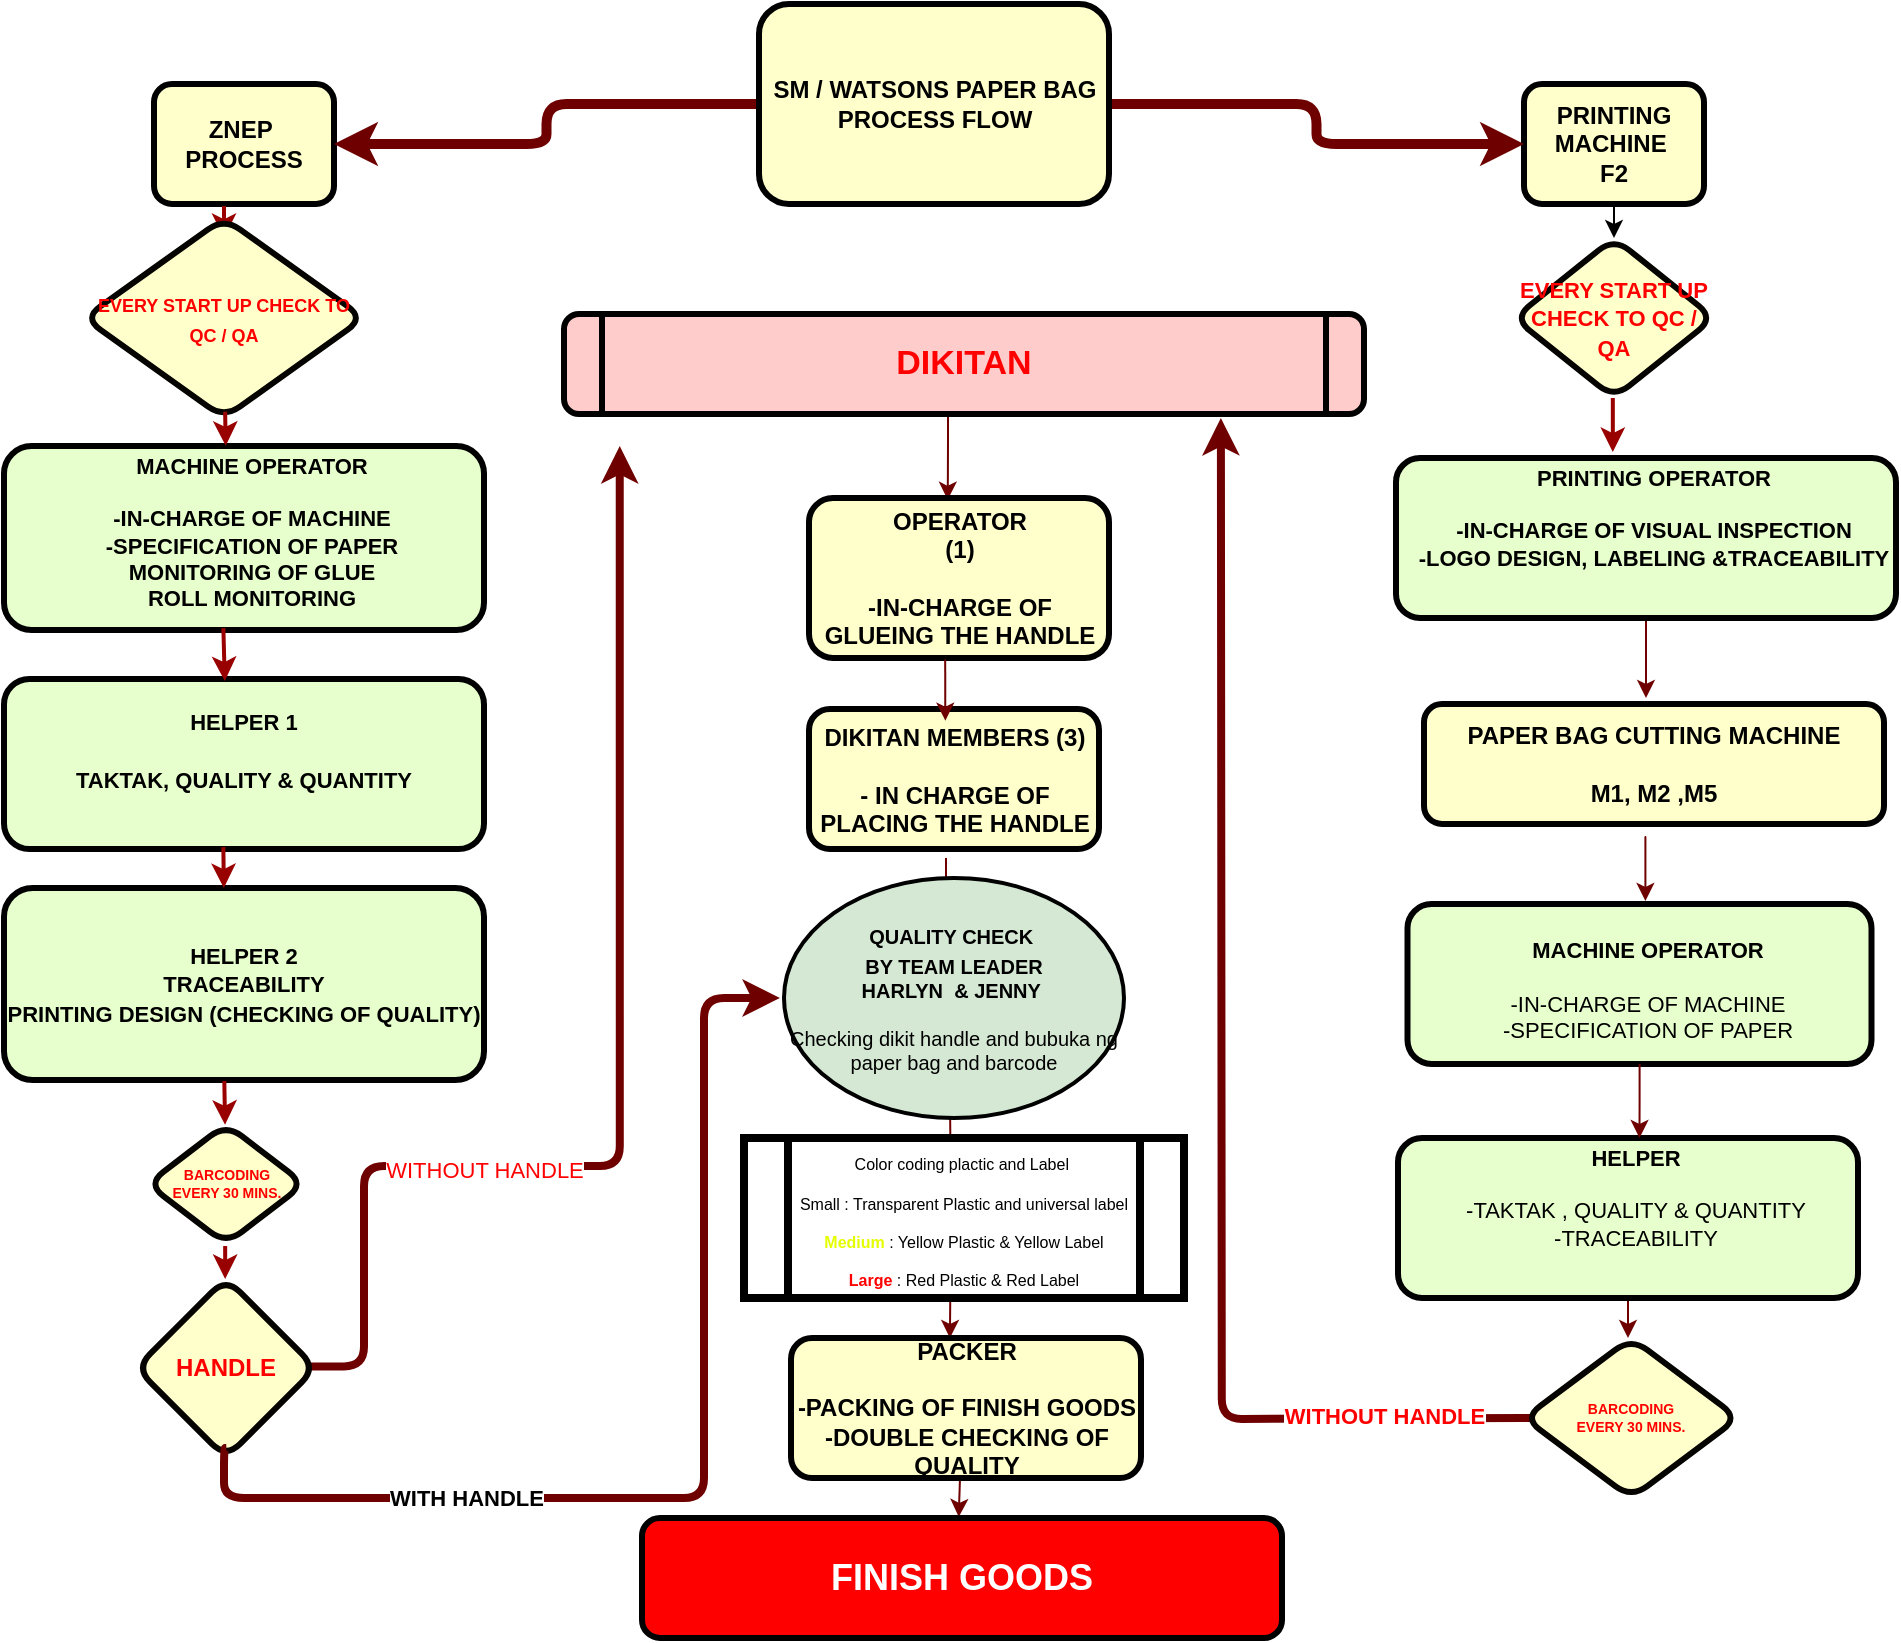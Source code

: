 <mxfile version="24.4.14" type="github" pages="2">
  <diagram name="Page-1" id="c7558073-3199-34d8-9f00-42111426c3f3">
    <mxGraphModel dx="765" dy="377" grid="1" gridSize="10" guides="1" tooltips="1" connect="1" arrows="1" fold="1" page="1" pageScale="1" pageWidth="1169" pageHeight="827" background="none" math="0" shadow="0">
      <root>
        <mxCell id="0" />
        <mxCell id="1" parent="0" />
        <mxCell id="2" value="&lt;p style=&quot;margin: 0px; margin-top: 4px; text-align: center; text-decoration: underline;&quot;&gt;&lt;/p&gt;&lt;p style=&quot;margin: 0px 0px 0px 8px; font-size: 11px;&quot;&gt;&lt;font style=&quot;font-size: 11px;&quot;&gt;MACHINE OPERATOR&lt;/font&gt;&lt;/p&gt;&lt;p style=&quot;margin: 0px 0px 0px 8px; font-size: 11px;&quot;&gt;&lt;font style=&quot;font-size: 11px;&quot;&gt;&lt;br&gt;&lt;/font&gt;&lt;/p&gt;&lt;p style=&quot;margin: 0px 0px 0px 8px; font-size: 11px;&quot;&gt;&lt;font style=&quot;font-size: 11px;&quot;&gt;-IN-CHARGE OF MACHINE&lt;/font&gt;&lt;/p&gt;&lt;p style=&quot;margin: 0px 0px 0px 8px; font-size: 11px;&quot;&gt;&lt;font style=&quot;font-size: 11px;&quot;&gt;-SPECIFICATION OF PAPER&lt;/font&gt;&lt;/p&gt;&lt;p style=&quot;margin: 0px 0px 0px 8px; font-size: 11px;&quot;&gt;&lt;font style=&quot;font-size: 11px;&quot;&gt;&lt;span style=&quot;text-wrap: wrap;&quot;&gt;MONITORING OF GLUE&lt;/span&gt;&lt;br style=&quot;text-wrap: wrap;&quot;&gt;&lt;span style=&quot;text-wrap: wrap;&quot;&gt;ROLL MONITORING&lt;/span&gt;&lt;br&gt;&lt;/font&gt;&lt;/p&gt;" style="verticalAlign=middle;align=center;overflow=fill;fontSize=12;fontFamily=Helvetica;html=1;rounded=1;fontStyle=1;strokeWidth=3;fillColor=#E6FFCC;" parent="1" vertex="1">
          <mxGeometry x="120" y="224" width="240" height="92" as="geometry" />
        </mxCell>
        <mxCell id="3" value="ZNEP  PROCESS" style="whiteSpace=wrap;align=center;verticalAlign=middle;fontStyle=1;strokeWidth=3;fillColor=#FFFFCC;rounded=1;" parent="1" vertex="1">
          <mxGeometry x="195" y="43" width="90" height="60" as="geometry" />
        </mxCell>
        <mxCell id="4" value="PAPER BAG CUTTING MACHINE&#xa;&#xa;M1, M2 ,M5" style="whiteSpace=wrap;align=center;verticalAlign=middle;fontStyle=1;strokeWidth=3;fillColor=#FFFFCC;rounded=1;" parent="1" vertex="1">
          <mxGeometry x="830" y="353" width="230" height="60" as="geometry" />
        </mxCell>
        <mxCell id="iKJz074x3ROtZk8jrcuP-200" value="" style="edgeStyle=orthogonalEdgeStyle;rounded=1;orthogonalLoop=1;jettySize=auto;html=1;" parent="1" source="12" target="iKJz074x3ROtZk8jrcuP-175" edge="1">
          <mxGeometry relative="1" as="geometry">
            <Array as="points">
              <mxPoint x="925" y="120" />
              <mxPoint x="925" y="120" />
            </Array>
          </mxGeometry>
        </mxCell>
        <mxCell id="12" value="PRINTING MACHINE &#xa;F2" style="whiteSpace=wrap;align=center;verticalAlign=middle;fontStyle=1;strokeWidth=3;fillColor=#FFFFCC;rounded=1;" parent="1" vertex="1">
          <mxGeometry x="880" y="43.0" width="90" height="60" as="geometry" />
        </mxCell>
        <mxCell id="-iRqJuTAIOvWbcfGrKug-102" value="&lt;font style=&quot;font-size: 11px;&quot;&gt;HELPER 1&lt;br&gt;&lt;br&gt;TAKTAK, QUALITY &amp;amp; QUANTITY&lt;/font&gt;&lt;div&gt;&lt;font style=&quot;font-size: 11px;&quot;&gt;&lt;br&gt;&lt;/font&gt;&lt;/div&gt;" style="whiteSpace=wrap;html=1;fillColor=#E6FFCC;rounded=1;fontStyle=1;strokeWidth=3;" parent="1" vertex="1">
          <mxGeometry x="120" y="340.5" width="240" height="85" as="geometry" />
        </mxCell>
        <mxCell id="-iRqJuTAIOvWbcfGrKug-104" value="&lt;font style=&quot;font-size: 11px;&quot;&gt;HELPER 2&lt;/font&gt;&lt;div&gt;&lt;font style=&quot;font-size: 11px;&quot;&gt;TRACEABILITY&lt;br&gt;PRINTING DESIGN (CHECKING OF QUALITY)&lt;/font&gt;&lt;/div&gt;" style="whiteSpace=wrap;html=1;fillColor=#E6FFCC;rounded=1;fontStyle=1;strokeWidth=3;" parent="1" vertex="1">
          <mxGeometry x="120" y="445" width="240" height="96" as="geometry" />
        </mxCell>
        <mxCell id="iKJz074x3ROtZk8jrcuP-160" style="edgeStyle=orthogonalEdgeStyle;rounded=1;orthogonalLoop=1;jettySize=auto;html=1;fillColor=#a20025;strokeColor=#6F0000;strokeWidth=4;exitX=0.95;exitY=0.491;exitDx=0;exitDy=0;exitPerimeter=0;" parent="1" source="iKJz074x3ROtZk8jrcuP-185" edge="1">
          <mxGeometry relative="1" as="geometry">
            <mxPoint x="427.87" y="224" as="targetPoint" />
            <mxPoint x="250.0" y="698.73" as="sourcePoint" />
            <Array as="points">
              <mxPoint x="300" y="684" />
              <mxPoint x="300" y="584" />
              <mxPoint x="428" y="584" />
            </Array>
          </mxGeometry>
        </mxCell>
        <mxCell id="iKJz074x3ROtZk8jrcuP-188" value="&lt;span&gt;WITHOUT HANDLE&lt;/span&gt;" style="edgeLabel;html=1;align=center;verticalAlign=middle;resizable=0;points=[];fontStyle=0;fontColor=#FF0000;" parent="iKJz074x3ROtZk8jrcuP-160" vertex="1" connectable="0">
          <mxGeometry x="-0.625" relative="1" as="geometry">
            <mxPoint x="60" y="-11" as="offset" />
          </mxGeometry>
        </mxCell>
        <mxCell id="-iRqJuTAIOvWbcfGrKug-110" value="" style="edgeStyle=none;noEdgeStyle=1;strokeColor=#990000;strokeWidth=2;rounded=1;" parent="1" edge="1">
          <mxGeometry width="100" height="100" relative="1" as="geometry">
            <mxPoint x="924.47" y="141" as="sourcePoint" />
            <mxPoint x="924.47" y="168" as="targetPoint" />
          </mxGeometry>
        </mxCell>
        <mxCell id="iKJz074x3ROtZk8jrcuP-238" style="edgeStyle=orthogonalEdgeStyle;rounded=1;orthogonalLoop=1;jettySize=auto;html=1;fillColor=#a20025;strokeColor=#6F0000;" parent="1" source="-iRqJuTAIOvWbcfGrKug-111" edge="1">
          <mxGeometry relative="1" as="geometry">
            <mxPoint x="941" y="350" as="targetPoint" />
          </mxGeometry>
        </mxCell>
        <mxCell id="-iRqJuTAIOvWbcfGrKug-111" value="&lt;p style=&quot;margin: 0px; margin-top: 4px; text-align: center; text-decoration: underline;&quot;&gt;&lt;/p&gt;&lt;p style=&quot;margin: 0px 0px 0px 8px; font-size: 11px;&quot;&gt;&lt;span style=&quot;background-color: initial;&quot;&gt;PRINTING OPERATOR&lt;/span&gt;&lt;br&gt;&lt;/p&gt;&lt;p style=&quot;margin: 0px 0px 0px 8px; font-size: 11px;&quot;&gt;&lt;font style=&quot;font-size: 11px;&quot;&gt;&lt;br&gt;&lt;/font&gt;&lt;/p&gt;&lt;p style=&quot;margin: 0px 0px 0px 8px; font-size: 11px;&quot;&gt;&lt;font style=&quot;font-size: 11px;&quot;&gt;-IN-CHARGE OF VISUAL INSPECTION&lt;/font&gt;&lt;/p&gt;&lt;p style=&quot;margin: 0px 0px 0px 8px; font-size: 11px;&quot;&gt;&lt;font style=&quot;font-size: 11px;&quot;&gt;-LOGO DESIGN, LABELING &amp;amp;TRACEABILITY&lt;/font&gt;&lt;/p&gt;&lt;p style=&quot;margin: 0px 0px 0px 8px; font-size: 11px;&quot;&gt;&lt;font style=&quot;font-size: 11px;&quot;&gt;&lt;br&gt;&lt;/font&gt;&lt;/p&gt;" style="verticalAlign=middle;align=center;overflow=fill;fontSize=12;fontFamily=Helvetica;html=1;rounded=1;fontStyle=1;strokeWidth=3;fillColor=#E6FFCC;" parent="1" vertex="1">
          <mxGeometry x="816" y="230" width="250" height="80" as="geometry" />
        </mxCell>
        <mxCell id="-iRqJuTAIOvWbcfGrKug-116" value="&lt;p style=&quot;margin: 0px; margin-top: 4px; text-align: center; text-decoration: underline;&quot;&gt;&lt;/p&gt;&lt;p style=&quot;margin: 0px 0px 0px 8px; font-size: 11px;&quot;&gt;&lt;font style=&quot;font-size: 11px;&quot;&gt;&lt;br&gt;&lt;/font&gt;&lt;/p&gt;&lt;p style=&quot;margin: 0px 0px 0px 8px; font-size: 11px;&quot;&gt;&lt;font style=&quot;font-size: 11px;&quot;&gt;MACHINE OPERATOR&lt;/font&gt;&lt;/p&gt;&lt;p style=&quot;margin: 0px 0px 0px 8px; font-size: 11px;&quot;&gt;&lt;font style=&quot;font-size: 11px;&quot;&gt;&lt;br&gt;&lt;/font&gt;&lt;/p&gt;&lt;p style=&quot;margin: 0px 0px 0px 8px; font-size: 11px;&quot;&gt;&lt;font style=&quot;font-size: 11px; font-weight: normal;&quot;&gt;-IN-CHARGE OF MACHINE&lt;/font&gt;&lt;/p&gt;&lt;p style=&quot;margin: 0px 0px 0px 8px; font-size: 11px;&quot;&gt;&lt;font style=&quot;font-size: 11px; font-weight: normal;&quot;&gt;-SPECIFICATION OF PAPER&lt;/font&gt;&lt;/p&gt;&lt;p style=&quot;margin: 0px 0px 0px 8px; font-size: 11px;&quot;&gt;&lt;font style=&quot;font-size: 11px;&quot;&gt;&lt;br&gt;&lt;/font&gt;&lt;/p&gt;" style="verticalAlign=middle;align=center;overflow=fill;fontSize=12;fontFamily=Helvetica;html=1;rounded=1;fontStyle=1;strokeWidth=3;fillColor=#E6FFCC;" parent="1" vertex="1">
          <mxGeometry x="821.75" y="453" width="232" height="80" as="geometry" />
        </mxCell>
        <mxCell id="iKJz074x3ROtZk8jrcuP-228" style="edgeStyle=orthogonalEdgeStyle;rounded=1;orthogonalLoop=1;jettySize=auto;html=1;fillColor=#a20025;strokeColor=#6F0000;" parent="1" source="-iRqJuTAIOvWbcfGrKug-120" edge="1">
          <mxGeometry relative="1" as="geometry">
            <mxPoint x="932" y="670" as="targetPoint" />
          </mxGeometry>
        </mxCell>
        <mxCell id="-iRqJuTAIOvWbcfGrKug-120" value="&lt;p style=&quot;margin: 0px; margin-top: 4px; text-align: center; text-decoration: underline;&quot;&gt;&lt;/p&gt;&lt;p style=&quot;margin: 0px 0px 0px 8px; font-size: 11px;&quot;&gt;HELPER&lt;/p&gt;&lt;p style=&quot;margin: 0px 0px 0px 8px; font-size: 11px;&quot;&gt;&lt;font style=&quot;font-size: 11px;&quot;&gt;&lt;br&gt;&lt;/font&gt;&lt;/p&gt;&lt;p style=&quot;margin: 0px 0px 0px 8px; font-size: 11px;&quot;&gt;&lt;span style=&quot;font-weight: normal;&quot;&gt;-TAKTAK , QUALITY &amp;amp; QUANTITY&lt;/span&gt;&lt;/p&gt;&lt;p style=&quot;margin: 0px 0px 0px 8px; font-size: 11px;&quot;&gt;&lt;span style=&quot;font-weight: normal;&quot;&gt;-TRACEABILITY&lt;/span&gt;&lt;/p&gt;" style="verticalAlign=middle;align=center;overflow=fill;fontSize=12;fontFamily=Helvetica;html=1;rounded=1;fontStyle=1;strokeWidth=3;fillColor=#E6FFCC;" parent="1" vertex="1">
          <mxGeometry x="817" y="570" width="230" height="80" as="geometry" />
        </mxCell>
        <mxCell id="iKJz074x3ROtZk8jrcuP-149" value="" style="edgeStyle=orthogonalEdgeStyle;rounded=1;orthogonalLoop=1;jettySize=auto;html=1;fillColor=#a20025;strokeColor=#6F0000;entryX=0.449;entryY=0.011;entryDx=0;entryDy=0;entryPerimeter=0;" parent="1" edge="1">
          <mxGeometry relative="1" as="geometry">
            <mxPoint x="592" y="200" as="sourcePoint" />
            <mxPoint x="591.85" y="250.88" as="targetPoint" />
            <Array as="points">
              <mxPoint x="592" y="230" />
              <mxPoint x="592" y="230" />
            </Array>
          </mxGeometry>
        </mxCell>
        <mxCell id="5" value="DIKITAN" style="shape=process;whiteSpace=wrap;align=center;verticalAlign=middle;size=0.048;fontStyle=1;strokeWidth=3;fillColor=#FFCCCC;fontSize=17;rounded=1;fontColor=#FF0000;" parent="1" vertex="1">
          <mxGeometry x="400.0" y="158" width="400" height="50" as="geometry" />
        </mxCell>
        <mxCell id="-iRqJuTAIOvWbcfGrKug-132" value="" style="edgeStyle=none;noEdgeStyle=1;strokeColor=#990000;strokeWidth=2;rounded=1;" parent="1" edge="1">
          <mxGeometry width="100" height="100" relative="1" as="geometry">
            <mxPoint x="230" y="104" as="sourcePoint" />
            <mxPoint x="230" y="120" as="targetPoint" />
          </mxGeometry>
        </mxCell>
        <mxCell id="-iRqJuTAIOvWbcfGrKug-133" value="" style="edgeStyle=none;noEdgeStyle=1;strokeColor=#990000;strokeWidth=2;rounded=1;exitX=0.457;exitY=0.99;exitDx=0;exitDy=0;exitPerimeter=0;entryX=0.46;entryY=0.012;entryDx=0;entryDy=0;entryPerimeter=0;" parent="1" edge="1" target="-iRqJuTAIOvWbcfGrKug-102" source="2">
          <mxGeometry width="100" height="100" relative="1" as="geometry">
            <mxPoint x="230" y="270" as="sourcePoint" />
            <mxPoint x="230" y="296" as="targetPoint" />
          </mxGeometry>
        </mxCell>
        <mxCell id="-iRqJuTAIOvWbcfGrKug-135" value="" style="edgeStyle=none;noEdgeStyle=1;strokeColor=#990000;strokeWidth=2;rounded=1;entryX=0.458;entryY=0;entryDx=0;entryDy=0;entryPerimeter=0;exitX=0.457;exitY=0.989;exitDx=0;exitDy=0;exitPerimeter=0;" parent="1" edge="1" target="-iRqJuTAIOvWbcfGrKug-104" source="-iRqJuTAIOvWbcfGrKug-102">
          <mxGeometry width="100" height="100" relative="1" as="geometry">
            <mxPoint x="230" y="363" as="sourcePoint" />
            <mxPoint x="230" y="382" as="targetPoint" />
          </mxGeometry>
        </mxCell>
        <mxCell id="-iRqJuTAIOvWbcfGrKug-136" value="" style="edgeStyle=none;noEdgeStyle=1;strokeColor=#990000;strokeWidth=2;exitX=0.459;exitY=1.005;exitDx=0;exitDy=0;exitPerimeter=0;rounded=1;" parent="1" edge="1" target="iKJz074x3ROtZk8jrcuP-210" source="-iRqJuTAIOvWbcfGrKug-104">
          <mxGeometry width="100" height="100" relative="1" as="geometry">
            <mxPoint x="286.0" y="540.002" as="sourcePoint" />
            <mxPoint x="286.42" y="558.5" as="targetPoint" />
            <Array as="points" />
          </mxGeometry>
        </mxCell>
        <mxCell id="-iRqJuTAIOvWbcfGrKug-155" value="OPERATOR&#xa;(1)&#xa;&#xa;-IN-CHARGE OF GLUEING THE HANDLE" style="whiteSpace=wrap;align=center;verticalAlign=middle;fontStyle=1;strokeWidth=3;fillColor=#FFFFCC;rounded=1;" parent="1" vertex="1">
          <mxGeometry x="522.5" y="250" width="150" height="80" as="geometry" />
        </mxCell>
        <mxCell id="iKJz074x3ROtZk8jrcuP-153" value="" style="edgeStyle=orthogonalEdgeStyle;rounded=1;orthogonalLoop=1;jettySize=auto;html=1;fillColor=#a20025;strokeColor=#6F0000;entryX=0.454;entryY=0;entryDx=0;entryDy=0;entryPerimeter=0;" parent="1" target="iKJz074x3ROtZk8jrcuP-150" edge="1">
          <mxGeometry relative="1" as="geometry">
            <mxPoint x="593" y="550" as="sourcePoint" />
            <mxPoint x="593" y="640" as="targetPoint" />
          </mxGeometry>
        </mxCell>
        <mxCell id="iKJz074x3ROtZk8jrcuP-145" value="DIKITAN MEMBERS (3)&lt;br&gt;&lt;br&gt;- IN CHARGE OF PLACING THE HANDLE" style="whiteSpace=wrap;html=1;fillColor=#FFFFCC;fontStyle=1;strokeWidth=3;rounded=1;" parent="1" vertex="1">
          <mxGeometry x="522.5" y="355.5" width="145" height="70" as="geometry" />
        </mxCell>
        <mxCell id="iKJz074x3ROtZk8jrcuP-168" value="" style="edgeStyle=orthogonalEdgeStyle;rounded=1;orthogonalLoop=1;jettySize=auto;html=1;fillColor=#a20025;strokeColor=#6F0000;entryX=0.548;entryY=-0.009;entryDx=0;entryDy=0;entryPerimeter=0;" parent="1" edge="1">
          <mxGeometry relative="1" as="geometry">
            <mxPoint x="598" y="740" as="sourcePoint" />
            <mxPoint x="597.36" y="759.46" as="targetPoint" />
          </mxGeometry>
        </mxCell>
        <mxCell id="iKJz074x3ROtZk8jrcuP-150" value="PACKER&lt;br&gt;&lt;br&gt;-PACKING OF FINISH GOODS&lt;br&gt;-DOUBLE CHECKING OF QUALITY" style="whiteSpace=wrap;html=1;fillColor=#FFFFCC;fontStyle=1;strokeWidth=3;rounded=1;" parent="1" vertex="1">
          <mxGeometry x="513.5" y="670" width="175" height="70" as="geometry" />
        </mxCell>
        <mxCell id="iKJz074x3ROtZk8jrcuP-162" value="&lt;font color=&quot;#ffffff&quot; style=&quot;font-size: 18px;&quot;&gt;FINISH GOODS&lt;/font&gt;" style="whiteSpace=wrap;html=1;fillColor=#FF0000;fontStyle=1;strokeWidth=3;rounded=1;strokeColor=#000000;" parent="1" vertex="1">
          <mxGeometry x="439" y="760" width="320" height="60" as="geometry" />
        </mxCell>
        <mxCell id="iKJz074x3ROtZk8jrcuP-172" style="edgeStyle=orthogonalEdgeStyle;rounded=1;orthogonalLoop=1;jettySize=auto;html=1;fillColor=#a20025;strokeColor=#6F0000;strokeWidth=5;" parent="1" source="iKJz074x3ROtZk8jrcuP-169" target="12" edge="1">
          <mxGeometry relative="1" as="geometry" />
        </mxCell>
        <mxCell id="iKJz074x3ROtZk8jrcuP-173" style="edgeStyle=orthogonalEdgeStyle;rounded=1;orthogonalLoop=1;jettySize=auto;html=1;fillColor=#a20025;strokeColor=#6F0000;strokeWidth=5;" parent="1" source="iKJz074x3ROtZk8jrcuP-169" target="3" edge="1">
          <mxGeometry relative="1" as="geometry">
            <mxPoint x="290" y="113" as="targetPoint" />
          </mxGeometry>
        </mxCell>
        <mxCell id="iKJz074x3ROtZk8jrcuP-169" value="SM / WATSONS PAPER BAG PROCESS FLOW" style="whiteSpace=wrap;html=1;fillColor=#FFFFCC;fontStyle=1;strokeWidth=3;rounded=1;" parent="1" vertex="1">
          <mxGeometry x="497.5" y="3" width="175" height="100" as="geometry" />
        </mxCell>
        <mxCell id="iKJz074x3ROtZk8jrcuP-175" value="&lt;font style=&quot;font-size: 11px;&quot; color=&quot;#ff0000&quot;&gt;EVERY START UP CHECK TO QC / QA&lt;/font&gt;" style="rhombus;whiteSpace=wrap;html=1;rounded=1;fillColor=#FFFFCC;fontColor=#000000;strokeColor=#050400;strokeWidth=3;fontStyle=1" parent="1" vertex="1">
          <mxGeometry x="875" y="120" width="100" height="80" as="geometry" />
        </mxCell>
        <mxCell id="iKJz074x3ROtZk8jrcuP-184" value="" style="edgeStyle=none;noEdgeStyle=1;strokeColor=#990000;strokeWidth=2;rounded=1;jumpSize=6;" parent="1" edge="1">
          <mxGeometry width="100" height="100" relative="1" as="geometry">
            <mxPoint x="924.41" y="200" as="sourcePoint" />
            <mxPoint x="924.41" y="227" as="targetPoint" />
          </mxGeometry>
        </mxCell>
        <mxCell id="iKJz074x3ROtZk8jrcuP-185" value="&lt;font color=&quot;#ff0000&quot;&gt;HANDLE&lt;br&gt;&lt;/font&gt;" style="rhombus;whiteSpace=wrap;html=1;rounded=1;fillColor=#FFFFCC;fontColor=#000000;strokeColor=#050400;strokeWidth=3;fontStyle=1" parent="1" vertex="1">
          <mxGeometry x="186" y="640" width="90" height="90" as="geometry" />
        </mxCell>
        <mxCell id="iKJz074x3ROtZk8jrcuP-187" value="" style="edgeStyle=none;noEdgeStyle=1;strokeColor=#990000;strokeWidth=2;rounded=1;" parent="1" edge="1">
          <mxGeometry width="100" height="100" relative="1" as="geometry">
            <mxPoint x="230.58" y="624" as="sourcePoint" />
            <mxPoint x="230.58" y="640.5" as="targetPoint" />
          </mxGeometry>
        </mxCell>
        <mxCell id="iKJz074x3ROtZk8jrcuP-189" style="edgeStyle=orthogonalEdgeStyle;rounded=1;orthogonalLoop=1;jettySize=auto;html=1;fillColor=#a20025;strokeColor=#6F0000;strokeWidth=4;exitX=0.502;exitY=0.944;exitDx=0;exitDy=0;exitPerimeter=0;entryX=-0.012;entryY=0.5;entryDx=0;entryDy=0;entryPerimeter=0;" parent="1" source="iKJz074x3ROtZk8jrcuP-185" target="oo47wN-ukI001pDxeXdt-18" edge="1">
          <mxGeometry relative="1" as="geometry">
            <mxPoint x="490" y="500" as="targetPoint" />
            <mxPoint x="210.02" y="724.33" as="sourcePoint" />
            <Array as="points">
              <mxPoint x="230" y="725" />
              <mxPoint x="230" y="750" />
              <mxPoint x="470" y="750" />
              <mxPoint x="470" y="500" />
            </Array>
          </mxGeometry>
        </mxCell>
        <mxCell id="iKJz074x3ROtZk8jrcuP-190" value="WITH HANDLE" style="edgeLabel;html=1;align=center;verticalAlign=middle;resizable=0;points=[];fontStyle=1" parent="iKJz074x3ROtZk8jrcuP-189" vertex="1" connectable="0">
          <mxGeometry x="-0.625" relative="1" as="geometry">
            <mxPoint x="43" as="offset" />
          </mxGeometry>
        </mxCell>
        <mxCell id="iKJz074x3ROtZk8jrcuP-194" value="" style="edgeStyle=orthogonalEdgeStyle;rounded=1;orthogonalLoop=1;jettySize=auto;html=1;fillColor=#a20025;strokeColor=#6F0000;exitX=0.454;exitY=1.01;exitDx=0;exitDy=0;exitPerimeter=0;entryX=0.47;entryY=0.019;entryDx=0;entryDy=0;entryPerimeter=0;" parent="1" edge="1">
          <mxGeometry relative="1" as="geometry">
            <mxPoint x="590.6" y="330.8" as="sourcePoint" />
            <mxPoint x="590.65" y="361.33" as="targetPoint" />
          </mxGeometry>
        </mxCell>
        <mxCell id="iKJz074x3ROtZk8jrcuP-195" value="&lt;font style=&quot;font-size: 9px;&quot; color=&quot;#ff0000&quot;&gt;EVERY START UP CHECK TO QC / QA&lt;/font&gt;" style="rhombus;whiteSpace=wrap;html=1;rounded=1;fillColor=#FFFFCC;fontColor=#000000;strokeColor=#050400;strokeWidth=3;fontStyle=1" parent="1" vertex="1">
          <mxGeometry x="160" y="110" width="140" height="100" as="geometry" />
        </mxCell>
        <mxCell id="iKJz074x3ROtZk8jrcuP-209" value="" style="edgeStyle=none;noEdgeStyle=1;strokeColor=#990000;strokeWidth=2;rounded=1;entryX=0.462;entryY=-0.001;entryDx=0;entryDy=0;entryPerimeter=0;exitX=0.504;exitY=0.968;exitDx=0;exitDy=0;exitPerimeter=0;" parent="1" edge="1" target="2" source="iKJz074x3ROtZk8jrcuP-195">
          <mxGeometry width="100" height="100" relative="1" as="geometry">
            <mxPoint x="230.76" y="192" as="sourcePoint" />
            <mxPoint x="230.76" y="208" as="targetPoint" />
          </mxGeometry>
        </mxCell>
        <mxCell id="iKJz074x3ROtZk8jrcuP-210" value="&lt;font style=&quot;font-size: 7px;&quot; color=&quot;#ff0000&quot;&gt;BARCODING &lt;br style=&quot;font-size: 7px;&quot;&gt;EVERY 30 MINS.&lt;/font&gt;" style="rhombus;whiteSpace=wrap;html=1;rounded=1;fillColor=#FFFFCC;fontColor=#000000;strokeColor=#050400;strokeWidth=3;fontStyle=1;fontSize=7;" parent="1" vertex="1">
          <mxGeometry x="191.75" y="563" width="78.5" height="60" as="geometry" />
        </mxCell>
        <mxCell id="iKJz074x3ROtZk8jrcuP-240" style="edgeStyle=orthogonalEdgeStyle;rounded=1;orthogonalLoop=1;jettySize=auto;html=1;fillColor=#a20025;strokeColor=#6F0000;strokeWidth=4;exitX=0.029;exitY=0.5;exitDx=0;exitDy=0;exitPerimeter=0;" parent="1" edge="1">
          <mxGeometry relative="1" as="geometry">
            <mxPoint x="728.44" y="210" as="targetPoint" />
            <mxPoint x="891.55" y="710" as="sourcePoint" />
          </mxGeometry>
        </mxCell>
        <mxCell id="iKJz074x3ROtZk8jrcuP-227" value="&lt;font style=&quot;font-size: 7px;&quot; color=&quot;#ff0000&quot;&gt;BARCODING &lt;br style=&quot;font-size: 7px;&quot;&gt;EVERY 30 MINS.&lt;/font&gt;" style="rhombus;whiteSpace=wrap;html=1;rounded=1;fillColor=#FFFFCC;fontColor=#000000;strokeColor=#050400;strokeWidth=3;fontStyle=1;fontSize=7;" parent="1" vertex="1">
          <mxGeometry x="880" y="670" width="107.25" height="80" as="geometry" />
        </mxCell>
        <mxCell id="iKJz074x3ROtZk8jrcuP-233" value="" style="edgeStyle=orthogonalEdgeStyle;rounded=1;orthogonalLoop=1;jettySize=auto;html=1;fillColor=#a20025;strokeColor=#6F0000;" parent="1" edge="1">
          <mxGeometry relative="1" as="geometry">
            <mxPoint x="940.71" y="434.5" as="sourcePoint" />
            <mxPoint x="940.71" y="451.5" as="targetPoint" />
            <Array as="points">
              <mxPoint x="940.71" y="414.5" />
              <mxPoint x="940.71" y="414.5" />
            </Array>
          </mxGeometry>
        </mxCell>
        <mxCell id="iKJz074x3ROtZk8jrcuP-239" style="edgeStyle=orthogonalEdgeStyle;rounded=1;orthogonalLoop=1;jettySize=auto;html=1;entryX=0.525;entryY=0;entryDx=0;entryDy=0;entryPerimeter=0;fillColor=#a20025;strokeColor=#6F0000;" parent="1" source="-iRqJuTAIOvWbcfGrKug-116" target="-iRqJuTAIOvWbcfGrKug-120" edge="1">
          <mxGeometry relative="1" as="geometry" />
        </mxCell>
        <mxCell id="oo47wN-ukI001pDxeXdt-20" value="" style="edgeStyle=orthogonalEdgeStyle;rounded=1;orthogonalLoop=1;jettySize=auto;html=1;fillColor=#a20025;strokeColor=#6F0000;" edge="1" parent="1">
          <mxGeometry relative="1" as="geometry">
            <mxPoint x="591" y="430" as="sourcePoint" />
            <mxPoint x="591" y="468.052" as="targetPoint" />
            <Array as="points">
              <mxPoint x="591" y="470" />
              <mxPoint x="591" y="470" />
            </Array>
          </mxGeometry>
        </mxCell>
        <mxCell id="oo47wN-ukI001pDxeXdt-18" value="&lt;font style=&quot;font-size: 10px;&quot;&gt;&lt;b style=&quot;&quot;&gt;QUALITY CHECK&amp;nbsp;&lt;/b&gt;&lt;/font&gt;&lt;div&gt;&lt;font style=&quot;font-size: 10px;&quot;&gt;&lt;b style=&quot;&quot;&gt;BY TEAM LEADER&lt;/b&gt;&lt;/font&gt;&lt;div style=&quot;font-size: 10px;&quot;&gt;&lt;font style=&quot;font-size: 10px;&quot;&gt;&lt;font style=&quot;font-size: 10px;&quot;&gt;&lt;b&gt;HARLYN&amp;nbsp; &amp;amp; JENNY&lt;/b&gt;&lt;/font&gt;&lt;font style=&quot;font-size: 10px;&quot;&gt;&amp;nbsp;&lt;br&gt;&lt;br&gt;&lt;/font&gt;&lt;/font&gt;&lt;/div&gt;&lt;/div&gt;&lt;div style=&quot;font-size: 10px;&quot;&gt;Checking dikit handle and bubuka ng paper bag and barcode&lt;/div&gt;" style="ellipse;whiteSpace=wrap;html=1;fillColor=#d5e8d4;strokeColor=#000000;strokeWidth=2;" vertex="1" parent="1">
          <mxGeometry x="510" y="440" width="170" height="120" as="geometry" />
        </mxCell>
        <mxCell id="oo47wN-ukI001pDxeXdt-23" value="&lt;font style=&quot;font-size: 8px;&quot;&gt;Color coding plactic and Label&amp;nbsp;&lt;/font&gt;&lt;div style=&quot;font-size: 8px;&quot;&gt;&lt;font style=&quot;font-size: 8px;&quot;&gt;&lt;br&gt;&lt;/font&gt;&lt;/div&gt;&lt;div style=&quot;font-size: 8px;&quot;&gt;&lt;font style=&quot;font-size: 8px;&quot;&gt;Small : Transparent Plastic and universal label&lt;/font&gt;&lt;/div&gt;&lt;div style=&quot;font-size: 8px;&quot;&gt;&lt;font style=&quot;font-size: 8px;&quot;&gt;&lt;br&gt;&lt;/font&gt;&lt;/div&gt;&lt;div style=&quot;font-size: 8px;&quot;&gt;&lt;font style=&quot;font-size: 8px;&quot;&gt;&lt;font color=&quot;#e5ff00&quot;&gt;&lt;b&gt;Medium &lt;/b&gt;&lt;/font&gt;: Yellow Plastic &amp;amp; Yellow Label&lt;/font&gt;&lt;/div&gt;&lt;div style=&quot;font-size: 8px;&quot;&gt;&lt;font style=&quot;font-size: 8px;&quot;&gt;&lt;br&gt;&lt;/font&gt;&lt;/div&gt;&lt;div style=&quot;font-size: 8px;&quot;&gt;&lt;font style=&quot;font-size: 8px;&quot;&gt;&lt;font color=&quot;#ff0000&quot;&gt;&lt;b&gt;Large &lt;/b&gt;&lt;/font&gt;: Red Plastic &amp;amp; Red Label&lt;/font&gt;&lt;/div&gt;" style="shape=process;whiteSpace=wrap;html=1;backgroundOutline=1;strokeWidth=4;" vertex="1" parent="1">
          <mxGeometry x="490" y="570" width="220" height="80" as="geometry" />
        </mxCell>
        <mxCell id="oo47wN-ukI001pDxeXdt-24" value="&lt;b&gt;WITHOUT HANDLE&lt;/b&gt;" style="edgeLabel;html=1;align=center;verticalAlign=middle;resizable=0;points=[];fontColor=#FF0000;" vertex="1" connectable="0" parent="1">
          <mxGeometry x="810" y="709.0" as="geometry" />
        </mxCell>
      </root>
    </mxGraphModel>
  </diagram>
  <diagram id="n70uhynenjE3hO0enNpz" name="Page-2">
    <mxGraphModel dx="1335" dy="652" grid="1" gridSize="10" guides="1" tooltips="1" connect="1" arrows="1" fold="1" page="1" pageScale="1" pageWidth="827" pageHeight="1169" math="0" shadow="0">
      <root>
        <mxCell id="0" />
        <mxCell id="1" parent="0" />
      </root>
    </mxGraphModel>
  </diagram>
</mxfile>
